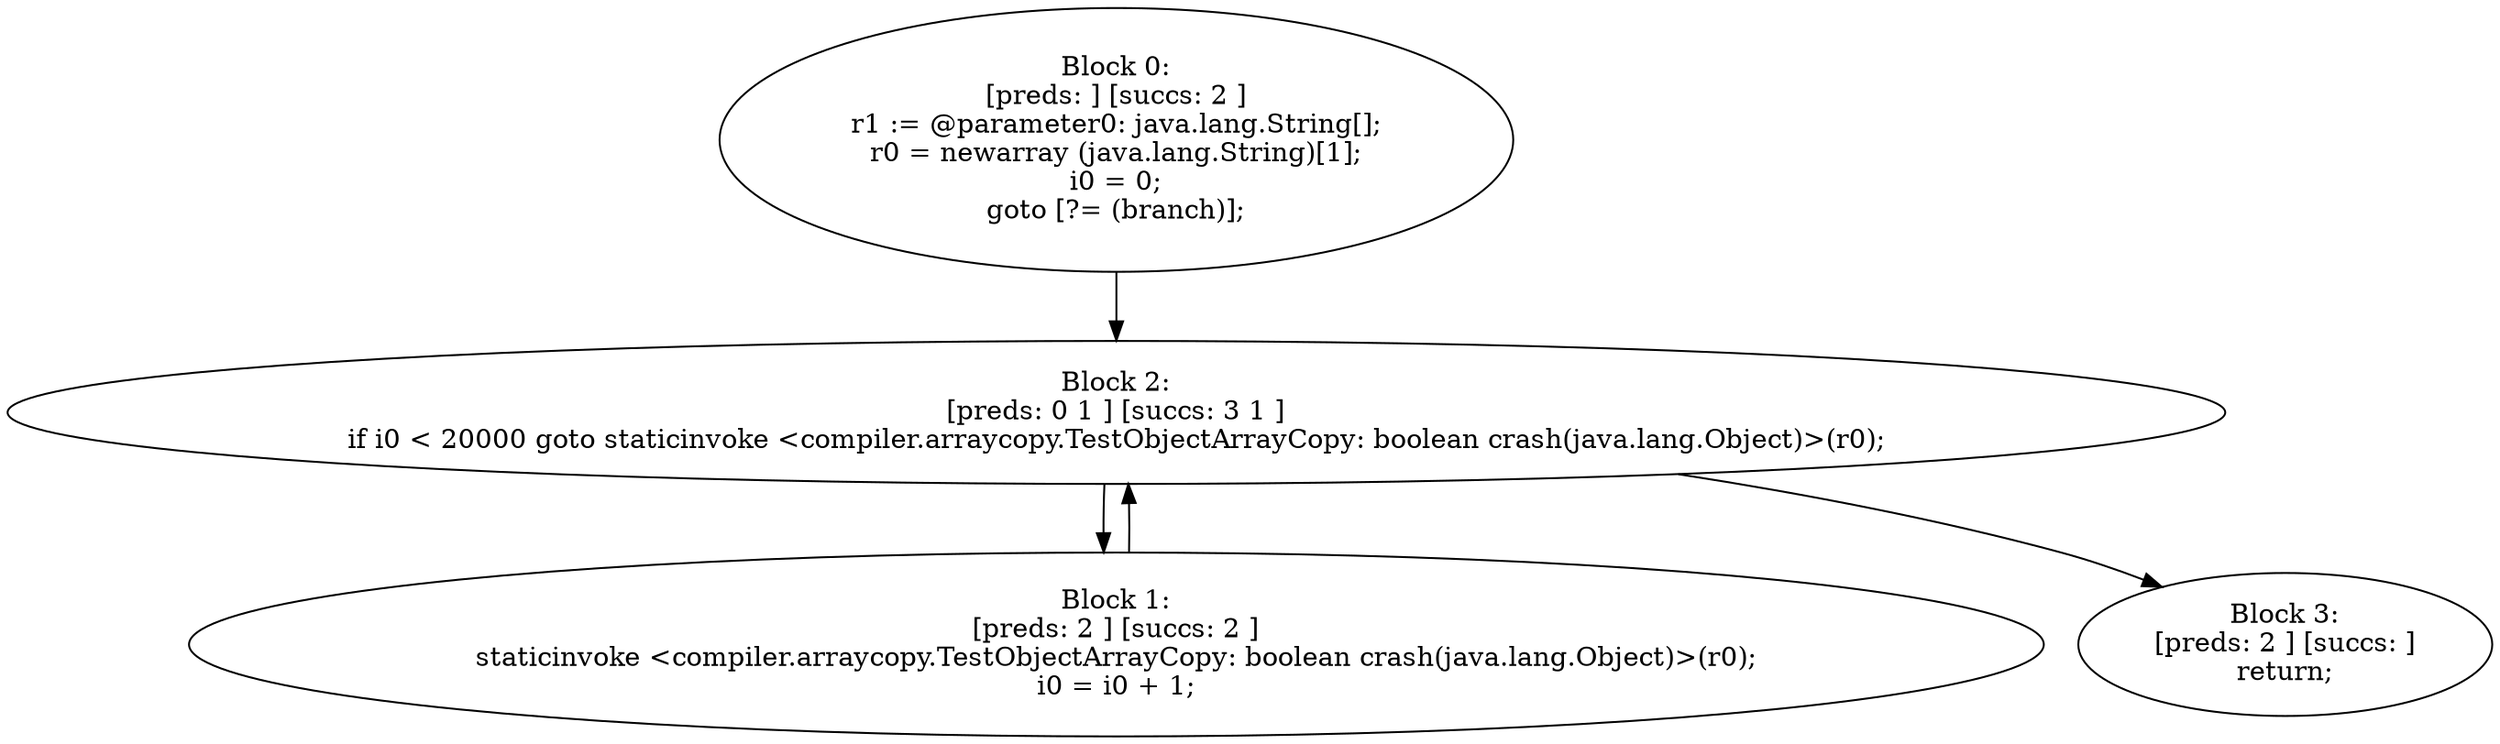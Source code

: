 digraph "unitGraph" {
    "Block 0:
[preds: ] [succs: 2 ]
r1 := @parameter0: java.lang.String[];
r0 = newarray (java.lang.String)[1];
i0 = 0;
goto [?= (branch)];
"
    "Block 1:
[preds: 2 ] [succs: 2 ]
staticinvoke <compiler.arraycopy.TestObjectArrayCopy: boolean crash(java.lang.Object)>(r0);
i0 = i0 + 1;
"
    "Block 2:
[preds: 0 1 ] [succs: 3 1 ]
if i0 < 20000 goto staticinvoke <compiler.arraycopy.TestObjectArrayCopy: boolean crash(java.lang.Object)>(r0);
"
    "Block 3:
[preds: 2 ] [succs: ]
return;
"
    "Block 0:
[preds: ] [succs: 2 ]
r1 := @parameter0: java.lang.String[];
r0 = newarray (java.lang.String)[1];
i0 = 0;
goto [?= (branch)];
"->"Block 2:
[preds: 0 1 ] [succs: 3 1 ]
if i0 < 20000 goto staticinvoke <compiler.arraycopy.TestObjectArrayCopy: boolean crash(java.lang.Object)>(r0);
";
    "Block 1:
[preds: 2 ] [succs: 2 ]
staticinvoke <compiler.arraycopy.TestObjectArrayCopy: boolean crash(java.lang.Object)>(r0);
i0 = i0 + 1;
"->"Block 2:
[preds: 0 1 ] [succs: 3 1 ]
if i0 < 20000 goto staticinvoke <compiler.arraycopy.TestObjectArrayCopy: boolean crash(java.lang.Object)>(r0);
";
    "Block 2:
[preds: 0 1 ] [succs: 3 1 ]
if i0 < 20000 goto staticinvoke <compiler.arraycopy.TestObjectArrayCopy: boolean crash(java.lang.Object)>(r0);
"->"Block 3:
[preds: 2 ] [succs: ]
return;
";
    "Block 2:
[preds: 0 1 ] [succs: 3 1 ]
if i0 < 20000 goto staticinvoke <compiler.arraycopy.TestObjectArrayCopy: boolean crash(java.lang.Object)>(r0);
"->"Block 1:
[preds: 2 ] [succs: 2 ]
staticinvoke <compiler.arraycopy.TestObjectArrayCopy: boolean crash(java.lang.Object)>(r0);
i0 = i0 + 1;
";
}
